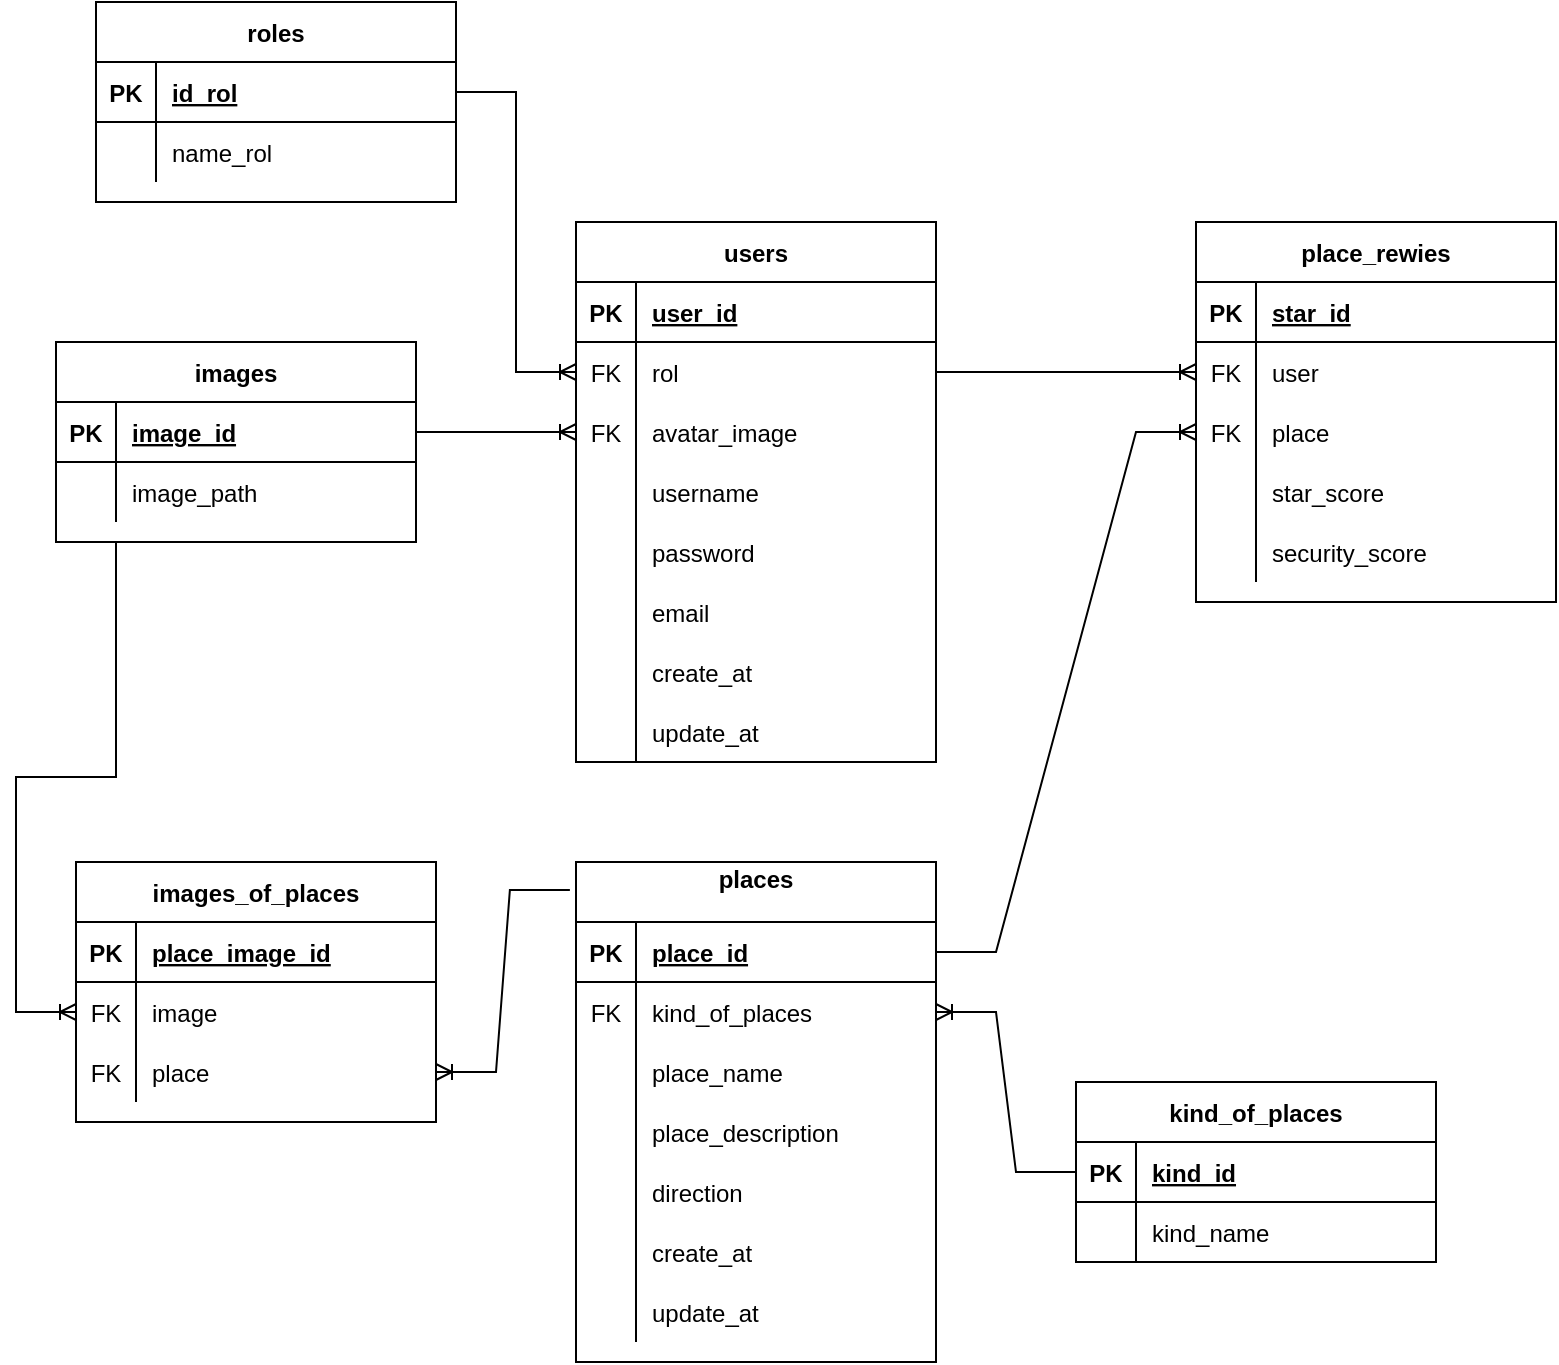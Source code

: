 <mxfile version="16.2.7" type="device"><diagram id="ws6nqdx1mNX7oTXvxdcV" name="Page-1"><mxGraphModel dx="1529" dy="803" grid="1" gridSize="10" guides="1" tooltips="1" connect="1" arrows="1" fold="1" page="1" pageScale="1" pageWidth="827" pageHeight="1169" math="0" shadow="0"><root><mxCell id="0"/><mxCell id="1" parent="0"/><mxCell id="mlstbAQ_D2geovYqO91d-1" value="roles" style="shape=table;startSize=30;container=1;collapsible=1;childLayout=tableLayout;fixedRows=1;rowLines=0;fontStyle=1;align=center;resizeLast=1;" parent="1" vertex="1"><mxGeometry x="-680" y="30" width="180" height="100" as="geometry"/></mxCell><mxCell id="mlstbAQ_D2geovYqO91d-2" value="" style="shape=partialRectangle;collapsible=0;dropTarget=0;pointerEvents=0;fillColor=none;top=0;left=0;bottom=1;right=0;points=[[0,0.5],[1,0.5]];portConstraint=eastwest;" parent="mlstbAQ_D2geovYqO91d-1" vertex="1"><mxGeometry y="30" width="180" height="30" as="geometry"/></mxCell><mxCell id="mlstbAQ_D2geovYqO91d-3" value="PK" style="shape=partialRectangle;connectable=0;fillColor=none;top=0;left=0;bottom=0;right=0;fontStyle=1;overflow=hidden;" parent="mlstbAQ_D2geovYqO91d-2" vertex="1"><mxGeometry width="30" height="30" as="geometry"><mxRectangle width="30" height="30" as="alternateBounds"/></mxGeometry></mxCell><mxCell id="mlstbAQ_D2geovYqO91d-4" value="id_rol" style="shape=partialRectangle;connectable=0;fillColor=none;top=0;left=0;bottom=0;right=0;align=left;spacingLeft=6;fontStyle=5;overflow=hidden;" parent="mlstbAQ_D2geovYqO91d-2" vertex="1"><mxGeometry x="30" width="150" height="30" as="geometry"><mxRectangle width="150" height="30" as="alternateBounds"/></mxGeometry></mxCell><mxCell id="mlstbAQ_D2geovYqO91d-5" value="" style="shape=partialRectangle;collapsible=0;dropTarget=0;pointerEvents=0;fillColor=none;top=0;left=0;bottom=0;right=0;points=[[0,0.5],[1,0.5]];portConstraint=eastwest;" parent="mlstbAQ_D2geovYqO91d-1" vertex="1"><mxGeometry y="60" width="180" height="30" as="geometry"/></mxCell><mxCell id="mlstbAQ_D2geovYqO91d-6" value="" style="shape=partialRectangle;connectable=0;fillColor=none;top=0;left=0;bottom=0;right=0;editable=1;overflow=hidden;" parent="mlstbAQ_D2geovYqO91d-5" vertex="1"><mxGeometry width="30" height="30" as="geometry"><mxRectangle width="30" height="30" as="alternateBounds"/></mxGeometry></mxCell><mxCell id="mlstbAQ_D2geovYqO91d-7" value="name_rol   " style="shape=partialRectangle;connectable=0;fillColor=none;top=0;left=0;bottom=0;right=0;align=left;spacingLeft=6;overflow=hidden;" parent="mlstbAQ_D2geovYqO91d-5" vertex="1"><mxGeometry x="30" width="150" height="30" as="geometry"><mxRectangle width="150" height="30" as="alternateBounds"/></mxGeometry></mxCell><mxCell id="mlstbAQ_D2geovYqO91d-27" value="places&#10;" style="shape=table;startSize=30;container=1;collapsible=1;childLayout=tableLayout;fixedRows=1;rowLines=0;fontStyle=1;align=center;resizeLast=1;" parent="1" vertex="1"><mxGeometry x="-440" y="460" width="180" height="250" as="geometry"/></mxCell><mxCell id="mlstbAQ_D2geovYqO91d-28" value="" style="shape=partialRectangle;collapsible=0;dropTarget=0;pointerEvents=0;fillColor=none;top=0;left=0;bottom=1;right=0;points=[[0,0.5],[1,0.5]];portConstraint=eastwest;" parent="mlstbAQ_D2geovYqO91d-27" vertex="1"><mxGeometry y="30" width="180" height="30" as="geometry"/></mxCell><mxCell id="mlstbAQ_D2geovYqO91d-29" value="PK" style="shape=partialRectangle;connectable=0;fillColor=none;top=0;left=0;bottom=0;right=0;fontStyle=1;overflow=hidden;" parent="mlstbAQ_D2geovYqO91d-28" vertex="1"><mxGeometry width="30" height="30" as="geometry"><mxRectangle width="30" height="30" as="alternateBounds"/></mxGeometry></mxCell><mxCell id="mlstbAQ_D2geovYqO91d-30" value="place_id" style="shape=partialRectangle;connectable=0;fillColor=none;top=0;left=0;bottom=0;right=0;align=left;spacingLeft=6;fontStyle=5;overflow=hidden;" parent="mlstbAQ_D2geovYqO91d-28" vertex="1"><mxGeometry x="30" width="150" height="30" as="geometry"><mxRectangle width="150" height="30" as="alternateBounds"/></mxGeometry></mxCell><mxCell id="w7ajn-OXNUXwbMYF6Oif-12" value="" style="shape=tableRow;horizontal=0;startSize=0;swimlaneHead=0;swimlaneBody=0;fillColor=none;collapsible=0;dropTarget=0;points=[[0,0.5],[1,0.5]];portConstraint=eastwest;top=0;left=0;right=0;bottom=0;" parent="mlstbAQ_D2geovYqO91d-27" vertex="1"><mxGeometry y="60" width="180" height="30" as="geometry"/></mxCell><mxCell id="w7ajn-OXNUXwbMYF6Oif-13" value="FK" style="shape=partialRectangle;connectable=0;fillColor=none;top=0;left=0;bottom=0;right=0;fontStyle=0;overflow=hidden;" parent="w7ajn-OXNUXwbMYF6Oif-12" vertex="1"><mxGeometry width="30" height="30" as="geometry"><mxRectangle width="30" height="30" as="alternateBounds"/></mxGeometry></mxCell><mxCell id="w7ajn-OXNUXwbMYF6Oif-14" value="kind_of_places" style="shape=partialRectangle;connectable=0;fillColor=none;top=0;left=0;bottom=0;right=0;align=left;spacingLeft=6;fontStyle=0;overflow=hidden;" parent="w7ajn-OXNUXwbMYF6Oif-12" vertex="1"><mxGeometry x="30" width="150" height="30" as="geometry"><mxRectangle width="150" height="30" as="alternateBounds"/></mxGeometry></mxCell><mxCell id="mlstbAQ_D2geovYqO91d-34" value="" style="shape=partialRectangle;collapsible=0;dropTarget=0;pointerEvents=0;fillColor=none;top=0;left=0;bottom=0;right=0;points=[[0,0.5],[1,0.5]];portConstraint=eastwest;" parent="mlstbAQ_D2geovYqO91d-27" vertex="1"><mxGeometry y="90" width="180" height="30" as="geometry"/></mxCell><mxCell id="mlstbAQ_D2geovYqO91d-35" value="" style="shape=partialRectangle;connectable=0;fillColor=none;top=0;left=0;bottom=0;right=0;editable=1;overflow=hidden;" parent="mlstbAQ_D2geovYqO91d-34" vertex="1"><mxGeometry width="30" height="30" as="geometry"><mxRectangle width="30" height="30" as="alternateBounds"/></mxGeometry></mxCell><mxCell id="mlstbAQ_D2geovYqO91d-36" value="place_name" style="shape=partialRectangle;connectable=0;fillColor=none;top=0;left=0;bottom=0;right=0;align=left;spacingLeft=6;overflow=hidden;" parent="mlstbAQ_D2geovYqO91d-34" vertex="1"><mxGeometry x="30" width="150" height="30" as="geometry"><mxRectangle width="150" height="30" as="alternateBounds"/></mxGeometry></mxCell><mxCell id="mlstbAQ_D2geovYqO91d-37" value="" style="shape=partialRectangle;collapsible=0;dropTarget=0;pointerEvents=0;fillColor=none;top=0;left=0;bottom=0;right=0;points=[[0,0.5],[1,0.5]];portConstraint=eastwest;" parent="mlstbAQ_D2geovYqO91d-27" vertex="1"><mxGeometry y="120" width="180" height="30" as="geometry"/></mxCell><mxCell id="mlstbAQ_D2geovYqO91d-38" value="" style="shape=partialRectangle;connectable=0;fillColor=none;top=0;left=0;bottom=0;right=0;editable=1;overflow=hidden;" parent="mlstbAQ_D2geovYqO91d-37" vertex="1"><mxGeometry width="30" height="30" as="geometry"><mxRectangle width="30" height="30" as="alternateBounds"/></mxGeometry></mxCell><mxCell id="mlstbAQ_D2geovYqO91d-39" value="place_description" style="shape=partialRectangle;connectable=0;fillColor=none;top=0;left=0;bottom=0;right=0;align=left;spacingLeft=6;overflow=hidden;" parent="mlstbAQ_D2geovYqO91d-37" vertex="1"><mxGeometry x="30" width="150" height="30" as="geometry"><mxRectangle width="150" height="30" as="alternateBounds"/></mxGeometry></mxCell><mxCell id="w7ajn-OXNUXwbMYF6Oif-1" value="" style="shape=tableRow;horizontal=0;startSize=0;swimlaneHead=0;swimlaneBody=0;fillColor=none;collapsible=0;dropTarget=0;points=[[0,0.5],[1,0.5]];portConstraint=eastwest;top=0;left=0;right=0;bottom=0;" parent="mlstbAQ_D2geovYqO91d-27" vertex="1"><mxGeometry y="150" width="180" height="30" as="geometry"/></mxCell><mxCell id="w7ajn-OXNUXwbMYF6Oif-2" value="" style="shape=partialRectangle;connectable=0;fillColor=none;top=0;left=0;bottom=0;right=0;editable=1;overflow=hidden;" parent="w7ajn-OXNUXwbMYF6Oif-1" vertex="1"><mxGeometry width="30" height="30" as="geometry"><mxRectangle width="30" height="30" as="alternateBounds"/></mxGeometry></mxCell><mxCell id="w7ajn-OXNUXwbMYF6Oif-3" value="direction" style="shape=partialRectangle;connectable=0;fillColor=none;top=0;left=0;bottom=0;right=0;align=left;spacingLeft=6;overflow=hidden;" parent="w7ajn-OXNUXwbMYF6Oif-1" vertex="1"><mxGeometry x="30" width="150" height="30" as="geometry"><mxRectangle width="150" height="30" as="alternateBounds"/></mxGeometry></mxCell><mxCell id="w7ajn-OXNUXwbMYF6Oif-5" value="" style="shape=tableRow;horizontal=0;startSize=0;swimlaneHead=0;swimlaneBody=0;fillColor=none;collapsible=0;dropTarget=0;points=[[0,0.5],[1,0.5]];portConstraint=eastwest;top=0;left=0;right=0;bottom=0;" parent="mlstbAQ_D2geovYqO91d-27" vertex="1"><mxGeometry y="180" width="180" height="30" as="geometry"/></mxCell><mxCell id="w7ajn-OXNUXwbMYF6Oif-6" value="" style="shape=partialRectangle;connectable=0;fillColor=none;top=0;left=0;bottom=0;right=0;editable=1;overflow=hidden;" parent="w7ajn-OXNUXwbMYF6Oif-5" vertex="1"><mxGeometry width="30" height="30" as="geometry"><mxRectangle width="30" height="30" as="alternateBounds"/></mxGeometry></mxCell><mxCell id="w7ajn-OXNUXwbMYF6Oif-7" value="create_at" style="shape=partialRectangle;connectable=0;fillColor=none;top=0;left=0;bottom=0;right=0;align=left;spacingLeft=6;overflow=hidden;" parent="w7ajn-OXNUXwbMYF6Oif-5" vertex="1"><mxGeometry x="30" width="150" height="30" as="geometry"><mxRectangle width="150" height="30" as="alternateBounds"/></mxGeometry></mxCell><mxCell id="w7ajn-OXNUXwbMYF6Oif-8" value="" style="shape=tableRow;horizontal=0;startSize=0;swimlaneHead=0;swimlaneBody=0;fillColor=none;collapsible=0;dropTarget=0;points=[[0,0.5],[1,0.5]];portConstraint=eastwest;top=0;left=0;right=0;bottom=0;" parent="mlstbAQ_D2geovYqO91d-27" vertex="1"><mxGeometry y="210" width="180" height="30" as="geometry"/></mxCell><mxCell id="w7ajn-OXNUXwbMYF6Oif-9" value="" style="shape=partialRectangle;connectable=0;fillColor=none;top=0;left=0;bottom=0;right=0;editable=1;overflow=hidden;" parent="w7ajn-OXNUXwbMYF6Oif-8" vertex="1"><mxGeometry width="30" height="30" as="geometry"><mxRectangle width="30" height="30" as="alternateBounds"/></mxGeometry></mxCell><mxCell id="w7ajn-OXNUXwbMYF6Oif-10" value="update_at" style="shape=partialRectangle;connectable=0;fillColor=none;top=0;left=0;bottom=0;right=0;align=left;spacingLeft=6;overflow=hidden;" parent="w7ajn-OXNUXwbMYF6Oif-8" vertex="1"><mxGeometry x="30" width="150" height="30" as="geometry"><mxRectangle width="150" height="30" as="alternateBounds"/></mxGeometry></mxCell><mxCell id="mlstbAQ_D2geovYqO91d-40" value="kind_of_places" style="shape=table;startSize=30;container=1;collapsible=1;childLayout=tableLayout;fixedRows=1;rowLines=0;fontStyle=1;align=center;resizeLast=1;" parent="1" vertex="1"><mxGeometry x="-190" y="570" width="180" height="90" as="geometry"/></mxCell><mxCell id="mlstbAQ_D2geovYqO91d-41" value="" style="shape=partialRectangle;collapsible=0;dropTarget=0;pointerEvents=0;fillColor=none;top=0;left=0;bottom=1;right=0;points=[[0,0.5],[1,0.5]];portConstraint=eastwest;" parent="mlstbAQ_D2geovYqO91d-40" vertex="1"><mxGeometry y="30" width="180" height="30" as="geometry"/></mxCell><mxCell id="mlstbAQ_D2geovYqO91d-42" value="PK" style="shape=partialRectangle;connectable=0;fillColor=none;top=0;left=0;bottom=0;right=0;fontStyle=1;overflow=hidden;" parent="mlstbAQ_D2geovYqO91d-41" vertex="1"><mxGeometry width="30" height="30" as="geometry"><mxRectangle width="30" height="30" as="alternateBounds"/></mxGeometry></mxCell><mxCell id="mlstbAQ_D2geovYqO91d-43" value="kind_id" style="shape=partialRectangle;connectable=0;fillColor=none;top=0;left=0;bottom=0;right=0;align=left;spacingLeft=6;fontStyle=5;overflow=hidden;" parent="mlstbAQ_D2geovYqO91d-41" vertex="1"><mxGeometry x="30" width="150" height="30" as="geometry"><mxRectangle width="150" height="30" as="alternateBounds"/></mxGeometry></mxCell><mxCell id="mlstbAQ_D2geovYqO91d-44" value="" style="shape=partialRectangle;collapsible=0;dropTarget=0;pointerEvents=0;fillColor=none;top=0;left=0;bottom=0;right=0;points=[[0,0.5],[1,0.5]];portConstraint=eastwest;" parent="mlstbAQ_D2geovYqO91d-40" vertex="1"><mxGeometry y="60" width="180" height="30" as="geometry"/></mxCell><mxCell id="mlstbAQ_D2geovYqO91d-45" value="" style="shape=partialRectangle;connectable=0;fillColor=none;top=0;left=0;bottom=0;right=0;editable=1;overflow=hidden;" parent="mlstbAQ_D2geovYqO91d-44" vertex="1"><mxGeometry width="30" height="30" as="geometry"><mxRectangle width="30" height="30" as="alternateBounds"/></mxGeometry></mxCell><mxCell id="mlstbAQ_D2geovYqO91d-46" value="kind_name" style="shape=partialRectangle;connectable=0;fillColor=none;top=0;left=0;bottom=0;right=0;align=left;spacingLeft=6;overflow=hidden;" parent="mlstbAQ_D2geovYqO91d-44" vertex="1"><mxGeometry x="30" width="150" height="30" as="geometry"><mxRectangle width="150" height="30" as="alternateBounds"/></mxGeometry></mxCell><mxCell id="mlstbAQ_D2geovYqO91d-53" value="place_rewies" style="shape=table;startSize=30;container=1;collapsible=1;childLayout=tableLayout;fixedRows=1;rowLines=0;fontStyle=1;align=center;resizeLast=1;" parent="1" vertex="1"><mxGeometry x="-130" y="140" width="180" height="190" as="geometry"/></mxCell><mxCell id="mlstbAQ_D2geovYqO91d-54" value="" style="shape=partialRectangle;collapsible=0;dropTarget=0;pointerEvents=0;fillColor=none;top=0;left=0;bottom=1;right=0;points=[[0,0.5],[1,0.5]];portConstraint=eastwest;" parent="mlstbAQ_D2geovYqO91d-53" vertex="1"><mxGeometry y="30" width="180" height="30" as="geometry"/></mxCell><mxCell id="mlstbAQ_D2geovYqO91d-55" value="PK" style="shape=partialRectangle;connectable=0;fillColor=none;top=0;left=0;bottom=0;right=0;fontStyle=1;overflow=hidden;" parent="mlstbAQ_D2geovYqO91d-54" vertex="1"><mxGeometry width="30" height="30" as="geometry"><mxRectangle width="30" height="30" as="alternateBounds"/></mxGeometry></mxCell><mxCell id="mlstbAQ_D2geovYqO91d-56" value="star_id" style="shape=partialRectangle;connectable=0;fillColor=none;top=0;left=0;bottom=0;right=0;align=left;spacingLeft=6;fontStyle=5;overflow=hidden;" parent="mlstbAQ_D2geovYqO91d-54" vertex="1"><mxGeometry x="30" width="150" height="30" as="geometry"><mxRectangle width="150" height="30" as="alternateBounds"/></mxGeometry></mxCell><mxCell id="uRvwUKa5ZoDgbdtrfe2g-17" value="" style="shape=tableRow;horizontal=0;startSize=0;swimlaneHead=0;swimlaneBody=0;fillColor=none;collapsible=0;dropTarget=0;points=[[0,0.5],[1,0.5]];portConstraint=eastwest;top=0;left=0;right=0;bottom=0;" parent="mlstbAQ_D2geovYqO91d-53" vertex="1"><mxGeometry y="60" width="180" height="30" as="geometry"/></mxCell><mxCell id="uRvwUKa5ZoDgbdtrfe2g-18" value="FK" style="shape=partialRectangle;connectable=0;fillColor=none;top=0;left=0;bottom=0;right=0;fontStyle=0;overflow=hidden;" parent="uRvwUKa5ZoDgbdtrfe2g-17" vertex="1"><mxGeometry width="30" height="30" as="geometry"><mxRectangle width="30" height="30" as="alternateBounds"/></mxGeometry></mxCell><mxCell id="uRvwUKa5ZoDgbdtrfe2g-19" value="user" style="shape=partialRectangle;connectable=0;fillColor=none;top=0;left=0;bottom=0;right=0;align=left;spacingLeft=6;fontStyle=0;overflow=hidden;" parent="uRvwUKa5ZoDgbdtrfe2g-17" vertex="1"><mxGeometry x="30" width="150" height="30" as="geometry"><mxRectangle width="150" height="30" as="alternateBounds"/></mxGeometry></mxCell><mxCell id="uRvwUKa5ZoDgbdtrfe2g-24" value="" style="shape=tableRow;horizontal=0;startSize=0;swimlaneHead=0;swimlaneBody=0;fillColor=none;collapsible=0;dropTarget=0;points=[[0,0.5],[1,0.5]];portConstraint=eastwest;top=0;left=0;right=0;bottom=0;" parent="mlstbAQ_D2geovYqO91d-53" vertex="1"><mxGeometry y="90" width="180" height="30" as="geometry"/></mxCell><mxCell id="uRvwUKa5ZoDgbdtrfe2g-25" value="FK" style="shape=partialRectangle;connectable=0;fillColor=none;top=0;left=0;bottom=0;right=0;fontStyle=0;overflow=hidden;" parent="uRvwUKa5ZoDgbdtrfe2g-24" vertex="1"><mxGeometry width="30" height="30" as="geometry"><mxRectangle width="30" height="30" as="alternateBounds"/></mxGeometry></mxCell><mxCell id="uRvwUKa5ZoDgbdtrfe2g-26" value="place" style="shape=partialRectangle;connectable=0;fillColor=none;top=0;left=0;bottom=0;right=0;align=left;spacingLeft=6;fontStyle=0;overflow=hidden;" parent="uRvwUKa5ZoDgbdtrfe2g-24" vertex="1"><mxGeometry x="30" width="150" height="30" as="geometry"><mxRectangle width="150" height="30" as="alternateBounds"/></mxGeometry></mxCell><mxCell id="mlstbAQ_D2geovYqO91d-63" value="" style="shape=partialRectangle;collapsible=0;dropTarget=0;pointerEvents=0;fillColor=none;top=0;left=0;bottom=0;right=0;points=[[0,0.5],[1,0.5]];portConstraint=eastwest;" parent="mlstbAQ_D2geovYqO91d-53" vertex="1"><mxGeometry y="120" width="180" height="30" as="geometry"/></mxCell><mxCell id="mlstbAQ_D2geovYqO91d-64" value="" style="shape=partialRectangle;connectable=0;fillColor=none;top=0;left=0;bottom=0;right=0;editable=1;overflow=hidden;" parent="mlstbAQ_D2geovYqO91d-63" vertex="1"><mxGeometry width="30" height="30" as="geometry"><mxRectangle width="30" height="30" as="alternateBounds"/></mxGeometry></mxCell><mxCell id="mlstbAQ_D2geovYqO91d-65" value="star_score" style="shape=partialRectangle;connectable=0;fillColor=none;top=0;left=0;bottom=0;right=0;align=left;spacingLeft=6;overflow=hidden;" parent="mlstbAQ_D2geovYqO91d-63" vertex="1"><mxGeometry x="30" width="150" height="30" as="geometry"><mxRectangle width="150" height="30" as="alternateBounds"/></mxGeometry></mxCell><mxCell id="uRvwUKa5ZoDgbdtrfe2g-66" value="" style="shape=tableRow;horizontal=0;startSize=0;swimlaneHead=0;swimlaneBody=0;fillColor=none;collapsible=0;dropTarget=0;points=[[0,0.5],[1,0.5]];portConstraint=eastwest;top=0;left=0;right=0;bottom=0;" parent="mlstbAQ_D2geovYqO91d-53" vertex="1"><mxGeometry y="150" width="180" height="30" as="geometry"/></mxCell><mxCell id="uRvwUKa5ZoDgbdtrfe2g-67" value="" style="shape=partialRectangle;connectable=0;fillColor=none;top=0;left=0;bottom=0;right=0;editable=1;overflow=hidden;" parent="uRvwUKa5ZoDgbdtrfe2g-66" vertex="1"><mxGeometry width="30" height="30" as="geometry"><mxRectangle width="30" height="30" as="alternateBounds"/></mxGeometry></mxCell><mxCell id="uRvwUKa5ZoDgbdtrfe2g-68" value="security_score" style="shape=partialRectangle;connectable=0;fillColor=none;top=0;left=0;bottom=0;right=0;align=left;spacingLeft=6;overflow=hidden;" parent="uRvwUKa5ZoDgbdtrfe2g-66" vertex="1"><mxGeometry x="30" width="150" height="30" as="geometry"><mxRectangle width="150" height="30" as="alternateBounds"/></mxGeometry></mxCell><mxCell id="mlstbAQ_D2geovYqO91d-66" value="users" style="shape=table;startSize=30;container=1;collapsible=1;childLayout=tableLayout;fixedRows=1;rowLines=0;fontStyle=1;align=center;resizeLast=1;" parent="1" vertex="1"><mxGeometry x="-440" y="140" width="180" height="270" as="geometry"/></mxCell><mxCell id="mlstbAQ_D2geovYqO91d-67" value="" style="shape=partialRectangle;collapsible=0;dropTarget=0;pointerEvents=0;fillColor=none;top=0;left=0;bottom=1;right=0;points=[[0,0.5],[1,0.5]];portConstraint=eastwest;" parent="mlstbAQ_D2geovYqO91d-66" vertex="1"><mxGeometry y="30" width="180" height="30" as="geometry"/></mxCell><mxCell id="mlstbAQ_D2geovYqO91d-68" value="PK" style="shape=partialRectangle;connectable=0;fillColor=none;top=0;left=0;bottom=0;right=0;fontStyle=1;overflow=hidden;" parent="mlstbAQ_D2geovYqO91d-67" vertex="1"><mxGeometry width="30" height="30" as="geometry"><mxRectangle width="30" height="30" as="alternateBounds"/></mxGeometry></mxCell><mxCell id="mlstbAQ_D2geovYqO91d-69" value="user_id" style="shape=partialRectangle;connectable=0;fillColor=none;top=0;left=0;bottom=0;right=0;align=left;spacingLeft=6;fontStyle=5;overflow=hidden;" parent="mlstbAQ_D2geovYqO91d-67" vertex="1"><mxGeometry x="30" width="150" height="30" as="geometry"><mxRectangle width="150" height="30" as="alternateBounds"/></mxGeometry></mxCell><mxCell id="qDJVXocRr5zR8gqOCN8C-1" value="" style="shape=tableRow;horizontal=0;startSize=0;swimlaneHead=0;swimlaneBody=0;fillColor=none;collapsible=0;dropTarget=0;points=[[0,0.5],[1,0.5]];portConstraint=eastwest;top=0;left=0;right=0;bottom=0;" parent="mlstbAQ_D2geovYqO91d-66" vertex="1"><mxGeometry y="60" width="180" height="30" as="geometry"/></mxCell><mxCell id="qDJVXocRr5zR8gqOCN8C-2" value="FK" style="shape=partialRectangle;connectable=0;fillColor=none;top=0;left=0;bottom=0;right=0;fontStyle=0;overflow=hidden;" parent="qDJVXocRr5zR8gqOCN8C-1" vertex="1"><mxGeometry width="30" height="30" as="geometry"><mxRectangle width="30" height="30" as="alternateBounds"/></mxGeometry></mxCell><mxCell id="qDJVXocRr5zR8gqOCN8C-3" value="rol" style="shape=partialRectangle;connectable=0;fillColor=none;top=0;left=0;bottom=0;right=0;align=left;spacingLeft=6;fontStyle=0;overflow=hidden;" parent="qDJVXocRr5zR8gqOCN8C-1" vertex="1"><mxGeometry x="30" width="150" height="30" as="geometry"><mxRectangle width="150" height="30" as="alternateBounds"/></mxGeometry></mxCell><mxCell id="uRvwUKa5ZoDgbdtrfe2g-35" value="" style="shape=tableRow;horizontal=0;startSize=0;swimlaneHead=0;swimlaneBody=0;fillColor=none;collapsible=0;dropTarget=0;points=[[0,0.5],[1,0.5]];portConstraint=eastwest;top=0;left=0;right=0;bottom=0;" parent="mlstbAQ_D2geovYqO91d-66" vertex="1"><mxGeometry y="90" width="180" height="30" as="geometry"/></mxCell><mxCell id="uRvwUKa5ZoDgbdtrfe2g-36" value="FK" style="shape=partialRectangle;connectable=0;fillColor=none;top=0;left=0;bottom=0;right=0;fontStyle=0;overflow=hidden;" parent="uRvwUKa5ZoDgbdtrfe2g-35" vertex="1"><mxGeometry width="30" height="30" as="geometry"><mxRectangle width="30" height="30" as="alternateBounds"/></mxGeometry></mxCell><mxCell id="uRvwUKa5ZoDgbdtrfe2g-37" value="avatar_image" style="shape=partialRectangle;connectable=0;fillColor=none;top=0;left=0;bottom=0;right=0;align=left;spacingLeft=6;fontStyle=0;overflow=hidden;" parent="uRvwUKa5ZoDgbdtrfe2g-35" vertex="1"><mxGeometry x="30" width="150" height="30" as="geometry"><mxRectangle width="150" height="30" as="alternateBounds"/></mxGeometry></mxCell><mxCell id="mlstbAQ_D2geovYqO91d-70" value="" style="shape=partialRectangle;collapsible=0;dropTarget=0;pointerEvents=0;fillColor=none;top=0;left=0;bottom=0;right=0;points=[[0,0.5],[1,0.5]];portConstraint=eastwest;" parent="mlstbAQ_D2geovYqO91d-66" vertex="1"><mxGeometry y="120" width="180" height="30" as="geometry"/></mxCell><mxCell id="mlstbAQ_D2geovYqO91d-71" value="" style="shape=partialRectangle;connectable=0;fillColor=none;top=0;left=0;bottom=0;right=0;editable=1;overflow=hidden;" parent="mlstbAQ_D2geovYqO91d-70" vertex="1"><mxGeometry width="30" height="30" as="geometry"><mxRectangle width="30" height="30" as="alternateBounds"/></mxGeometry></mxCell><mxCell id="mlstbAQ_D2geovYqO91d-72" value="username" style="shape=partialRectangle;connectable=0;fillColor=none;top=0;left=0;bottom=0;right=0;align=left;spacingLeft=6;overflow=hidden;" parent="mlstbAQ_D2geovYqO91d-70" vertex="1"><mxGeometry x="30" width="150" height="30" as="geometry"><mxRectangle width="150" height="30" as="alternateBounds"/></mxGeometry></mxCell><mxCell id="mlstbAQ_D2geovYqO91d-73" value="" style="shape=partialRectangle;collapsible=0;dropTarget=0;pointerEvents=0;fillColor=none;top=0;left=0;bottom=0;right=0;points=[[0,0.5],[1,0.5]];portConstraint=eastwest;" parent="mlstbAQ_D2geovYqO91d-66" vertex="1"><mxGeometry y="150" width="180" height="30" as="geometry"/></mxCell><mxCell id="mlstbAQ_D2geovYqO91d-74" value="" style="shape=partialRectangle;connectable=0;fillColor=none;top=0;left=0;bottom=0;right=0;editable=1;overflow=hidden;" parent="mlstbAQ_D2geovYqO91d-73" vertex="1"><mxGeometry width="30" height="30" as="geometry"><mxRectangle width="30" height="30" as="alternateBounds"/></mxGeometry></mxCell><mxCell id="mlstbAQ_D2geovYqO91d-75" value="password    " style="shape=partialRectangle;connectable=0;fillColor=none;top=0;left=0;bottom=0;right=0;align=left;spacingLeft=6;overflow=hidden;" parent="mlstbAQ_D2geovYqO91d-73" vertex="1"><mxGeometry x="30" width="150" height="30" as="geometry"><mxRectangle width="150" height="30" as="alternateBounds"/></mxGeometry></mxCell><mxCell id="mlstbAQ_D2geovYqO91d-76" value="" style="shape=partialRectangle;collapsible=0;dropTarget=0;pointerEvents=0;fillColor=none;top=0;left=0;bottom=0;right=0;points=[[0,0.5],[1,0.5]];portConstraint=eastwest;" parent="mlstbAQ_D2geovYqO91d-66" vertex="1"><mxGeometry y="180" width="180" height="30" as="geometry"/></mxCell><mxCell id="mlstbAQ_D2geovYqO91d-77" value="" style="shape=partialRectangle;connectable=0;fillColor=none;top=0;left=0;bottom=0;right=0;editable=1;overflow=hidden;" parent="mlstbAQ_D2geovYqO91d-76" vertex="1"><mxGeometry width="30" height="30" as="geometry"><mxRectangle width="30" height="30" as="alternateBounds"/></mxGeometry></mxCell><mxCell id="mlstbAQ_D2geovYqO91d-78" value="email" style="shape=partialRectangle;connectable=0;fillColor=none;top=0;left=0;bottom=0;right=0;align=left;spacingLeft=6;overflow=hidden;" parent="mlstbAQ_D2geovYqO91d-76" vertex="1"><mxGeometry x="30" width="150" height="30" as="geometry"><mxRectangle width="150" height="30" as="alternateBounds"/></mxGeometry></mxCell><mxCell id="qnugE4vQd5u5iuHsPyFy-2" value="" style="shape=tableRow;horizontal=0;startSize=0;swimlaneHead=0;swimlaneBody=0;fillColor=none;collapsible=0;dropTarget=0;points=[[0,0.5],[1,0.5]];portConstraint=eastwest;top=0;left=0;right=0;bottom=0;" parent="mlstbAQ_D2geovYqO91d-66" vertex="1"><mxGeometry y="210" width="180" height="30" as="geometry"/></mxCell><mxCell id="qnugE4vQd5u5iuHsPyFy-3" value="" style="shape=partialRectangle;connectable=0;fillColor=none;top=0;left=0;bottom=0;right=0;editable=1;overflow=hidden;" parent="qnugE4vQd5u5iuHsPyFy-2" vertex="1"><mxGeometry width="30" height="30" as="geometry"><mxRectangle width="30" height="30" as="alternateBounds"/></mxGeometry></mxCell><mxCell id="qnugE4vQd5u5iuHsPyFy-4" value="create_at" style="shape=partialRectangle;connectable=0;fillColor=none;top=0;left=0;bottom=0;right=0;align=left;spacingLeft=6;overflow=hidden;" parent="qnugE4vQd5u5iuHsPyFy-2" vertex="1"><mxGeometry x="30" width="150" height="30" as="geometry"><mxRectangle width="150" height="30" as="alternateBounds"/></mxGeometry></mxCell><mxCell id="qnugE4vQd5u5iuHsPyFy-5" value="" style="shape=tableRow;horizontal=0;startSize=0;swimlaneHead=0;swimlaneBody=0;fillColor=none;collapsible=0;dropTarget=0;points=[[0,0.5],[1,0.5]];portConstraint=eastwest;top=0;left=0;right=0;bottom=0;" parent="mlstbAQ_D2geovYqO91d-66" vertex="1"><mxGeometry y="240" width="180" height="30" as="geometry"/></mxCell><mxCell id="qnugE4vQd5u5iuHsPyFy-6" value="" style="shape=partialRectangle;connectable=0;fillColor=none;top=0;left=0;bottom=0;right=0;editable=1;overflow=hidden;" parent="qnugE4vQd5u5iuHsPyFy-5" vertex="1"><mxGeometry width="30" height="30" as="geometry"><mxRectangle width="30" height="30" as="alternateBounds"/></mxGeometry></mxCell><mxCell id="qnugE4vQd5u5iuHsPyFy-7" value="update_at" style="shape=partialRectangle;connectable=0;fillColor=none;top=0;left=0;bottom=0;right=0;align=left;spacingLeft=6;overflow=hidden;" parent="qnugE4vQd5u5iuHsPyFy-5" vertex="1"><mxGeometry x="30" width="150" height="30" as="geometry"><mxRectangle width="150" height="30" as="alternateBounds"/></mxGeometry></mxCell><mxCell id="uRvwUKa5ZoDgbdtrfe2g-1" value="images" style="shape=table;startSize=30;container=1;collapsible=1;childLayout=tableLayout;fixedRows=1;rowLines=0;fontStyle=1;align=center;resizeLast=1;" parent="1" vertex="1"><mxGeometry x="-700" y="200" width="180" height="100" as="geometry"/></mxCell><mxCell id="uRvwUKa5ZoDgbdtrfe2g-2" value="" style="shape=tableRow;horizontal=0;startSize=0;swimlaneHead=0;swimlaneBody=0;fillColor=none;collapsible=0;dropTarget=0;points=[[0,0.5],[1,0.5]];portConstraint=eastwest;top=0;left=0;right=0;bottom=1;" parent="uRvwUKa5ZoDgbdtrfe2g-1" vertex="1"><mxGeometry y="30" width="180" height="30" as="geometry"/></mxCell><mxCell id="uRvwUKa5ZoDgbdtrfe2g-3" value="PK" style="shape=partialRectangle;connectable=0;fillColor=none;top=0;left=0;bottom=0;right=0;fontStyle=1;overflow=hidden;" parent="uRvwUKa5ZoDgbdtrfe2g-2" vertex="1"><mxGeometry width="30" height="30" as="geometry"><mxRectangle width="30" height="30" as="alternateBounds"/></mxGeometry></mxCell><mxCell id="uRvwUKa5ZoDgbdtrfe2g-4" value="image_id" style="shape=partialRectangle;connectable=0;fillColor=none;top=0;left=0;bottom=0;right=0;align=left;spacingLeft=6;fontStyle=5;overflow=hidden;" parent="uRvwUKa5ZoDgbdtrfe2g-2" vertex="1"><mxGeometry x="30" width="150" height="30" as="geometry"><mxRectangle width="150" height="30" as="alternateBounds"/></mxGeometry></mxCell><mxCell id="uRvwUKa5ZoDgbdtrfe2g-5" value="" style="shape=tableRow;horizontal=0;startSize=0;swimlaneHead=0;swimlaneBody=0;fillColor=none;collapsible=0;dropTarget=0;points=[[0,0.5],[1,0.5]];portConstraint=eastwest;top=0;left=0;right=0;bottom=0;" parent="uRvwUKa5ZoDgbdtrfe2g-1" vertex="1"><mxGeometry y="60" width="180" height="30" as="geometry"/></mxCell><mxCell id="uRvwUKa5ZoDgbdtrfe2g-6" value="" style="shape=partialRectangle;connectable=0;fillColor=none;top=0;left=0;bottom=0;right=0;editable=1;overflow=hidden;" parent="uRvwUKa5ZoDgbdtrfe2g-5" vertex="1"><mxGeometry width="30" height="30" as="geometry"><mxRectangle width="30" height="30" as="alternateBounds"/></mxGeometry></mxCell><mxCell id="uRvwUKa5ZoDgbdtrfe2g-7" value="image_path" style="shape=partialRectangle;connectable=0;fillColor=none;top=0;left=0;bottom=0;right=0;align=left;spacingLeft=6;overflow=hidden;" parent="uRvwUKa5ZoDgbdtrfe2g-5" vertex="1"><mxGeometry x="30" width="150" height="30" as="geometry"><mxRectangle width="150" height="30" as="alternateBounds"/></mxGeometry></mxCell><mxCell id="uRvwUKa5ZoDgbdtrfe2g-15" value="" style="edgeStyle=entityRelationEdgeStyle;fontSize=12;html=1;endArrow=ERoneToMany;rounded=0;exitX=1;exitY=0.5;exitDx=0;exitDy=0;" parent="1" source="mlstbAQ_D2geovYqO91d-2" target="qDJVXocRr5zR8gqOCN8C-1" edge="1"><mxGeometry width="100" height="100" relative="1" as="geometry"><mxPoint x="-230" y="360" as="sourcePoint"/><mxPoint x="-170" y="320" as="targetPoint"/></mxGeometry></mxCell><mxCell id="uRvwUKa5ZoDgbdtrfe2g-16" value="" style="edgeStyle=entityRelationEdgeStyle;fontSize=12;html=1;endArrow=ERoneToMany;rounded=0;entryX=1;entryY=0.5;entryDx=0;entryDy=0;" parent="1" source="mlstbAQ_D2geovYqO91d-41" target="w7ajn-OXNUXwbMYF6Oif-12" edge="1"><mxGeometry width="100" height="100" relative="1" as="geometry"><mxPoint x="-370" y="670" as="sourcePoint"/><mxPoint x="-270" y="570" as="targetPoint"/></mxGeometry></mxCell><mxCell id="uRvwUKa5ZoDgbdtrfe2g-32" value="" style="edgeStyle=entityRelationEdgeStyle;fontSize=12;html=1;endArrow=ERoneToMany;rounded=0;entryX=0;entryY=0.5;entryDx=0;entryDy=0;exitX=1;exitY=0.5;exitDx=0;exitDy=0;" parent="1" source="qDJVXocRr5zR8gqOCN8C-1" target="uRvwUKa5ZoDgbdtrfe2g-17" edge="1"><mxGeometry width="100" height="100" relative="1" as="geometry"><mxPoint x="-210" y="300" as="sourcePoint"/><mxPoint x="-110" y="200" as="targetPoint"/></mxGeometry></mxCell><mxCell id="uRvwUKa5ZoDgbdtrfe2g-34" value="" style="edgeStyle=entityRelationEdgeStyle;fontSize=12;html=1;endArrow=ERoneToMany;rounded=0;entryX=0;entryY=0.5;entryDx=0;entryDy=0;exitX=1;exitY=0.5;exitDx=0;exitDy=0;" parent="1" source="mlstbAQ_D2geovYqO91d-28" target="uRvwUKa5ZoDgbdtrfe2g-24" edge="1"><mxGeometry width="100" height="100" relative="1" as="geometry"><mxPoint x="-260" y="510" as="sourcePoint"/><mxPoint x="-160" y="410" as="targetPoint"/></mxGeometry></mxCell><mxCell id="uRvwUKa5ZoDgbdtrfe2g-38" value="" style="edgeStyle=entityRelationEdgeStyle;fontSize=12;html=1;endArrow=ERoneToMany;rounded=0;entryX=0;entryY=0.5;entryDx=0;entryDy=0;exitX=1;exitY=0.5;exitDx=0;exitDy=0;" parent="1" source="uRvwUKa5ZoDgbdtrfe2g-2" target="uRvwUKa5ZoDgbdtrfe2g-35" edge="1"><mxGeometry width="100" height="100" relative="1" as="geometry"><mxPoint x="-560" y="290" as="sourcePoint"/><mxPoint x="-460" y="190" as="targetPoint"/></mxGeometry></mxCell><mxCell id="uRvwUKa5ZoDgbdtrfe2g-39" value="images_of_places" style="shape=table;startSize=30;container=1;collapsible=1;childLayout=tableLayout;fixedRows=1;rowLines=0;fontStyle=1;align=center;resizeLast=1;" parent="1" vertex="1"><mxGeometry x="-690" y="460" width="180" height="130" as="geometry"/></mxCell><mxCell id="uRvwUKa5ZoDgbdtrfe2g-40" value="" style="shape=tableRow;horizontal=0;startSize=0;swimlaneHead=0;swimlaneBody=0;fillColor=none;collapsible=0;dropTarget=0;points=[[0,0.5],[1,0.5]];portConstraint=eastwest;top=0;left=0;right=0;bottom=1;" parent="uRvwUKa5ZoDgbdtrfe2g-39" vertex="1"><mxGeometry y="30" width="180" height="30" as="geometry"/></mxCell><mxCell id="uRvwUKa5ZoDgbdtrfe2g-41" value="PK" style="shape=partialRectangle;connectable=0;fillColor=none;top=0;left=0;bottom=0;right=0;fontStyle=1;overflow=hidden;" parent="uRvwUKa5ZoDgbdtrfe2g-40" vertex="1"><mxGeometry width="30" height="30" as="geometry"><mxRectangle width="30" height="30" as="alternateBounds"/></mxGeometry></mxCell><mxCell id="uRvwUKa5ZoDgbdtrfe2g-42" value="place_image_id" style="shape=partialRectangle;connectable=0;fillColor=none;top=0;left=0;bottom=0;right=0;align=left;spacingLeft=6;fontStyle=5;overflow=hidden;" parent="uRvwUKa5ZoDgbdtrfe2g-40" vertex="1"><mxGeometry x="30" width="150" height="30" as="geometry"><mxRectangle width="150" height="30" as="alternateBounds"/></mxGeometry></mxCell><mxCell id="uRvwUKa5ZoDgbdtrfe2g-59" value="" style="shape=tableRow;horizontal=0;startSize=0;swimlaneHead=0;swimlaneBody=0;fillColor=none;collapsible=0;dropTarget=0;points=[[0,0.5],[1,0.5]];portConstraint=eastwest;top=0;left=0;right=0;bottom=0;" parent="uRvwUKa5ZoDgbdtrfe2g-39" vertex="1"><mxGeometry y="60" width="180" height="30" as="geometry"/></mxCell><mxCell id="uRvwUKa5ZoDgbdtrfe2g-60" value="FK" style="shape=partialRectangle;connectable=0;fillColor=none;top=0;left=0;bottom=0;right=0;fontStyle=0;overflow=hidden;" parent="uRvwUKa5ZoDgbdtrfe2g-59" vertex="1"><mxGeometry width="30" height="30" as="geometry"><mxRectangle width="30" height="30" as="alternateBounds"/></mxGeometry></mxCell><mxCell id="uRvwUKa5ZoDgbdtrfe2g-61" value="image" style="shape=partialRectangle;connectable=0;fillColor=none;top=0;left=0;bottom=0;right=0;align=left;spacingLeft=6;fontStyle=0;overflow=hidden;" parent="uRvwUKa5ZoDgbdtrfe2g-59" vertex="1"><mxGeometry x="30" width="150" height="30" as="geometry"><mxRectangle width="150" height="30" as="alternateBounds"/></mxGeometry></mxCell><mxCell id="uRvwUKa5ZoDgbdtrfe2g-52" value="" style="shape=tableRow;horizontal=0;startSize=0;swimlaneHead=0;swimlaneBody=0;fillColor=none;collapsible=0;dropTarget=0;points=[[0,0.5],[1,0.5]];portConstraint=eastwest;top=0;left=0;right=0;bottom=0;" parent="uRvwUKa5ZoDgbdtrfe2g-39" vertex="1"><mxGeometry y="90" width="180" height="30" as="geometry"/></mxCell><mxCell id="uRvwUKa5ZoDgbdtrfe2g-53" value="FK" style="shape=partialRectangle;connectable=0;fillColor=none;top=0;left=0;bottom=0;right=0;fontStyle=0;overflow=hidden;" parent="uRvwUKa5ZoDgbdtrfe2g-52" vertex="1"><mxGeometry width="30" height="30" as="geometry"><mxRectangle width="30" height="30" as="alternateBounds"/></mxGeometry></mxCell><mxCell id="uRvwUKa5ZoDgbdtrfe2g-54" value="place" style="shape=partialRectangle;connectable=0;fillColor=none;top=0;left=0;bottom=0;right=0;align=left;spacingLeft=6;fontStyle=0;overflow=hidden;" parent="uRvwUKa5ZoDgbdtrfe2g-52" vertex="1"><mxGeometry x="30" width="150" height="30" as="geometry"><mxRectangle width="150" height="30" as="alternateBounds"/></mxGeometry></mxCell><mxCell id="uRvwUKa5ZoDgbdtrfe2g-62" value="" style="edgeStyle=entityRelationEdgeStyle;fontSize=12;html=1;endArrow=ERoneToMany;rounded=0;exitX=-0.017;exitY=0.056;exitDx=0;exitDy=0;exitPerimeter=0;entryX=1;entryY=0.5;entryDx=0;entryDy=0;" parent="1" source="mlstbAQ_D2geovYqO91d-27" target="uRvwUKa5ZoDgbdtrfe2g-52" edge="1"><mxGeometry width="100" height="100" relative="1" as="geometry"><mxPoint x="-530" y="640" as="sourcePoint"/><mxPoint x="-750" y="477" as="targetPoint"/></mxGeometry></mxCell><mxCell id="uRvwUKa5ZoDgbdtrfe2g-63" value="" style="edgeStyle=entityRelationEdgeStyle;fontSize=12;html=1;endArrow=ERoneToMany;rounded=0;entryX=0;entryY=0.5;entryDx=0;entryDy=0;" parent="1" target="uRvwUKa5ZoDgbdtrfe2g-59" edge="1"><mxGeometry width="100" height="100" relative="1" as="geometry"><mxPoint x="-700" y="300" as="sourcePoint"/><mxPoint x="-920" y="445" as="targetPoint"/></mxGeometry></mxCell></root></mxGraphModel></diagram></mxfile>